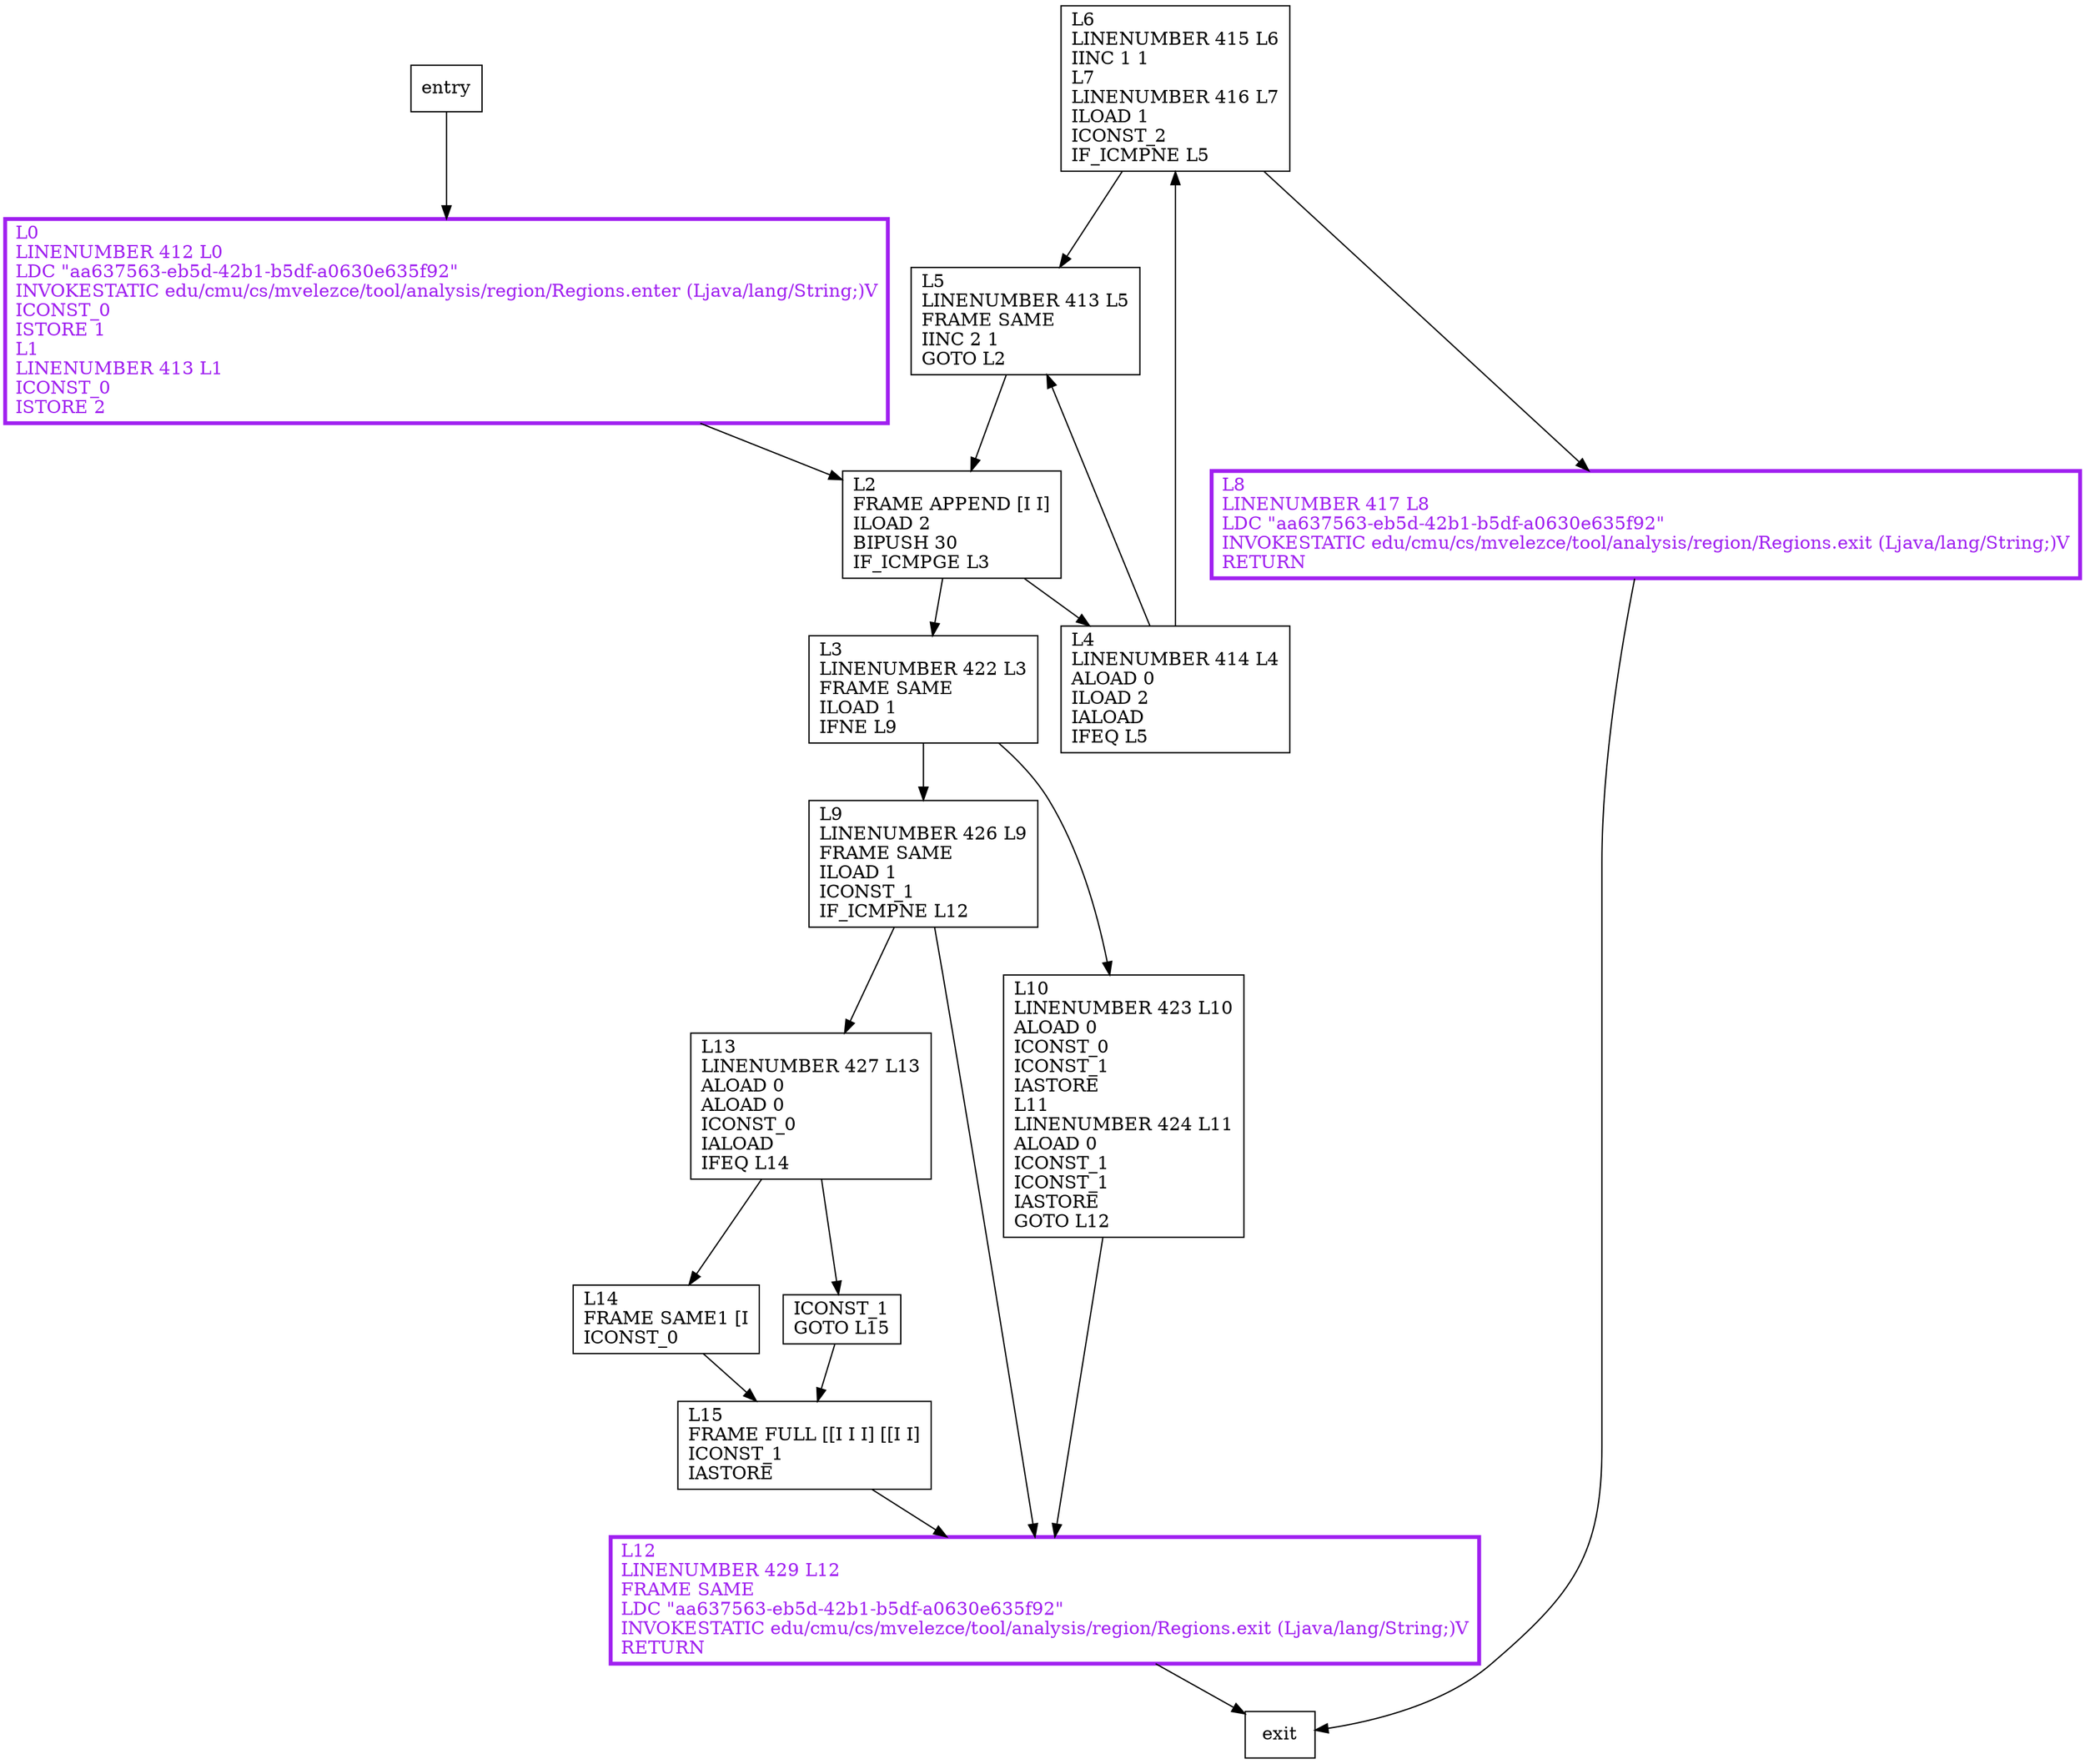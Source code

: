 digraph patchDistanceCodesForBuggyDecoders {
node [shape=record];
332244937 [label="ICONST_1\lGOTO L15\l"];
1186371052 [label="L9\lLINENUMBER 426 L9\lFRAME SAME\lILOAD 1\lICONST_1\lIF_ICMPNE L12\l"];
7395550 [label="L6\lLINENUMBER 415 L6\lIINC 1 1\lL7\lLINENUMBER 416 L7\lILOAD 1\lICONST_2\lIF_ICMPNE L5\l"];
1520836654 [label="L15\lFRAME FULL [[I I I] [[I I]\lICONST_1\lIASTORE\l"];
1112940474 [label="L8\lLINENUMBER 417 L8\lLDC \"aa637563-eb5d-42b1-b5df-a0630e635f92\"\lINVOKESTATIC edu/cmu/cs/mvelezce/tool/analysis/region/Regions.exit (Ljava/lang/String;)V\lRETURN\l"];
564086167 [label="L0\lLINENUMBER 412 L0\lLDC \"aa637563-eb5d-42b1-b5df-a0630e635f92\"\lINVOKESTATIC edu/cmu/cs/mvelezce/tool/analysis/region/Regions.enter (Ljava/lang/String;)V\lICONST_0\lISTORE 1\lL1\lLINENUMBER 413 L1\lICONST_0\lISTORE 2\l"];
1082528716 [label="L10\lLINENUMBER 423 L10\lALOAD 0\lICONST_0\lICONST_1\lIASTORE\lL11\lLINENUMBER 424 L11\lALOAD 0\lICONST_1\lICONST_1\lIASTORE\lGOTO L12\l"];
1499418021 [label="L2\lFRAME APPEND [I I]\lILOAD 2\lBIPUSH 30\lIF_ICMPGE L3\l"];
773238925 [label="L4\lLINENUMBER 414 L4\lALOAD 0\lILOAD 2\lIALOAD\lIFEQ L5\l"];
834562889 [label="L3\lLINENUMBER 422 L3\lFRAME SAME\lILOAD 1\lIFNE L9\l"];
1536728519 [label="L5\lLINENUMBER 413 L5\lFRAME SAME\lIINC 2 1\lGOTO L2\l"];
1671811074 [label="L14\lFRAME SAME1 [I\lICONST_0\l"];
298724898 [label="L13\lLINENUMBER 427 L13\lALOAD 0\lALOAD 0\lICONST_0\lIALOAD\lIFEQ L14\l"];
845119401 [label="L12\lLINENUMBER 429 L12\lFRAME SAME\lLDC \"aa637563-eb5d-42b1-b5df-a0630e635f92\"\lINVOKESTATIC edu/cmu/cs/mvelezce/tool/analysis/region/Regions.exit (Ljava/lang/String;)V\lRETURN\l"];
entry;
exit;
332244937 -> 1520836654;
1186371052 -> 298724898;
1186371052 -> 845119401;
7395550 -> 1536728519;
7395550 -> 1112940474;
1520836654 -> 845119401;
1112940474 -> exit;
entry -> 564086167;
564086167 -> 1499418021;
1082528716 -> 845119401;
1499418021 -> 773238925;
1499418021 -> 834562889;
773238925 -> 7395550;
773238925 -> 1536728519;
834562889 -> 1186371052;
834562889 -> 1082528716;
1536728519 -> 1499418021;
1671811074 -> 1520836654;
298724898 -> 332244937;
298724898 -> 1671811074;
845119401 -> exit;
564086167[fontcolor="purple", penwidth=3, color="purple"];
1112940474[fontcolor="purple", penwidth=3, color="purple"];
845119401[fontcolor="purple", penwidth=3, color="purple"];
}
